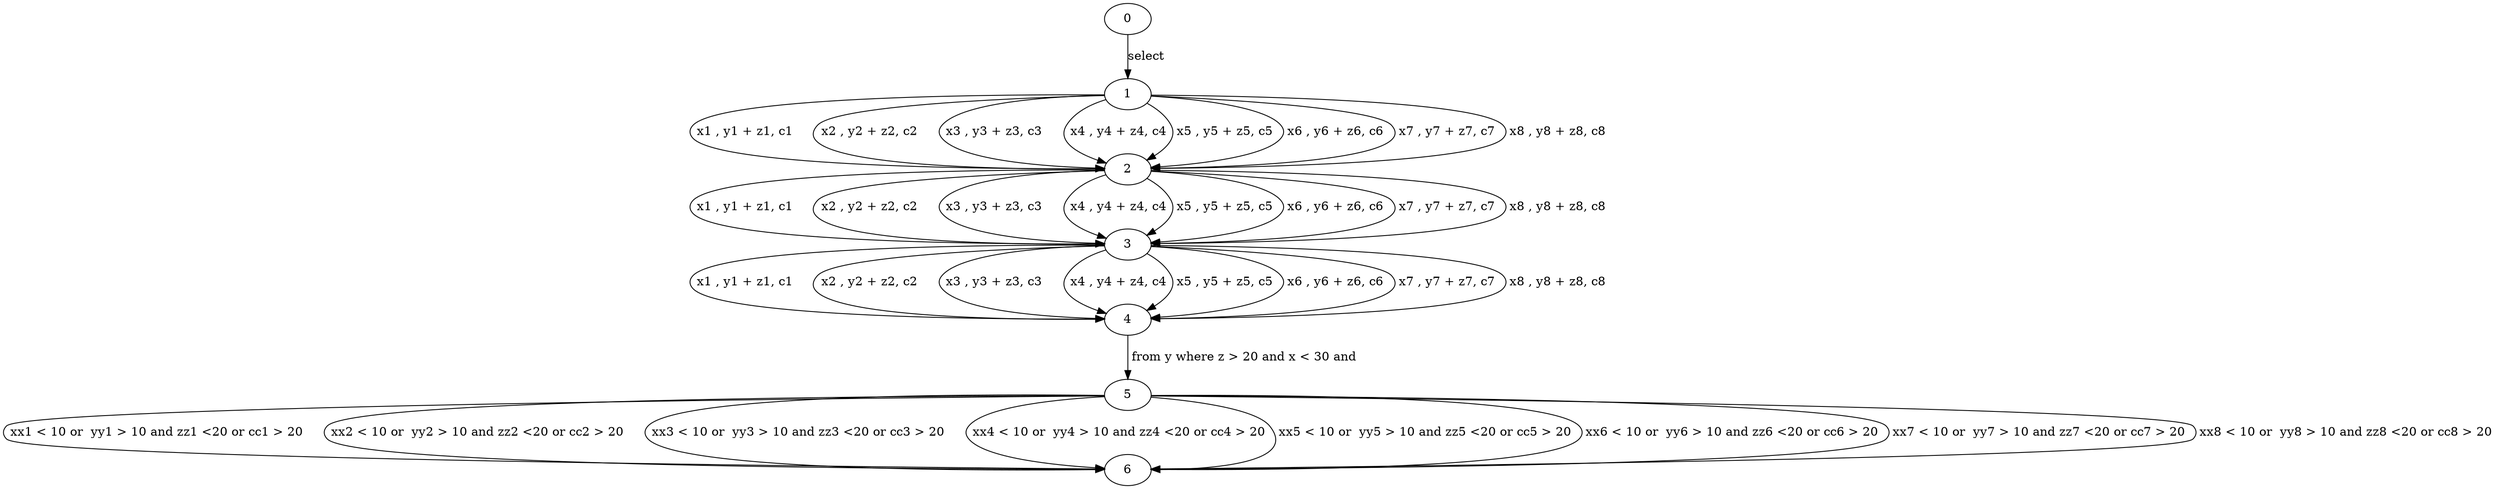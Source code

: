 digraph g{0;
1;
2;
3;
4;
5;
6;
0 -> 1 [ label="select "];
1 -> 2 [ label=" x1 , y1 + z1, c1 "];
1 -> 2 [ label=" x2 , y2 + z2, c2 "];
1 -> 2 [ label=" x3 , y3 + z3, c3 "];
1 -> 2 [ label=" x4 , y4 + z4, c4 "];
1 -> 2 [ label=" x5 , y5 + z5, c5 "];
1 -> 2 [ label=" x6 , y6 + z6, c6 "];
1 -> 2 [ label=" x7 , y7 + z7, c7 "];
1 -> 2 [ label=" x8 , y8 + z8, c8 "];
2 -> 3 [ label=" x1 , y1 + z1, c1 "];
2 -> 3 [ label=" x2 , y2 + z2, c2 "];
2 -> 3 [ label=" x3 , y3 + z3, c3 "];
2 -> 3 [ label=" x4 , y4 + z4, c4 "];
2 -> 3 [ label=" x5 , y5 + z5, c5 "];
2 -> 3 [ label=" x6 , y6 + z6, c6 "];
2 -> 3 [ label=" x7 , y7 + z7, c7 "];
2 -> 3 [ label=" x8 , y8 + z8, c8 "];
3 -> 4 [ label=" x1 , y1 + z1, c1 "];
3 -> 4 [ label=" x2 , y2 + z2, c2 "];
3 -> 4 [ label=" x3 , y3 + z3, c3 "];
3 -> 4 [ label=" x4 , y4 + z4, c4 "];
3 -> 4 [ label=" x5 , y5 + z5, c5 "];
3 -> 4 [ label=" x6 , y6 + z6, c6 "];
3 -> 4 [ label=" x7 , y7 + z7, c7 "];
3 -> 4 [ label=" x8 , y8 + z8, c8 "];
4 -> 5 [ label=" from y where z > 20 and x < 30 and"];
5 -> 6 [ label=" xx1 < 10 or  yy1 > 10 and zz1 <20 or cc1 > 20 "];
5 -> 6 [ label=" xx2 < 10 or  yy2 > 10 and zz2 <20 or cc2 > 20 "];
5 -> 6 [ label=" xx3 < 10 or  yy3 > 10 and zz3 <20 or cc3 > 20 "];
5 -> 6 [ label=" xx4 < 10 or  yy4 > 10 and zz4 <20 or cc4 > 20 "];
5 -> 6 [ label=" xx5 < 10 or  yy5 > 10 and zz5 <20 or cc5 > 20 "];
5 -> 6 [ label=" xx6 < 10 or  yy6 > 10 and zz6 <20 or cc6 > 20 "];
5 -> 6 [ label=" xx7 < 10 or  yy7 > 10 and zz7 <20 or cc7 > 20 "];
5 -> 6 [ label=" xx8 < 10 or  yy8 > 10 and zz8 <20 or cc8 > 20 "];
}